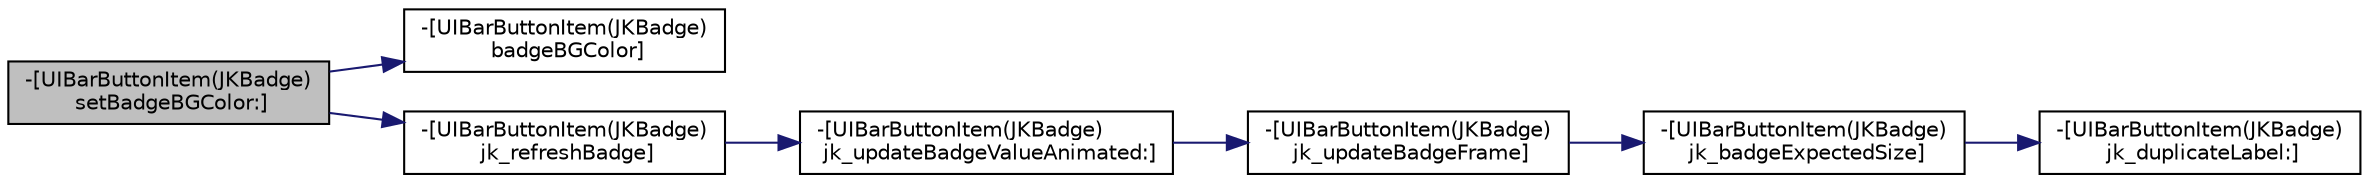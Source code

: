 digraph "-[UIBarButtonItem(JKBadge) setBadgeBGColor:]"
{
  edge [fontname="Helvetica",fontsize="10",labelfontname="Helvetica",labelfontsize="10"];
  node [fontname="Helvetica",fontsize="10",shape=record];
  rankdir="LR";
  Node90 [label="-[UIBarButtonItem(JKBadge)\l setBadgeBGColor:]",height=0.2,width=0.4,color="black", fillcolor="grey75", style="filled", fontcolor="black"];
  Node90 -> Node91 [color="midnightblue",fontsize="10",style="solid",fontname="Helvetica"];
  Node91 [label="-[UIBarButtonItem(JKBadge)\l badgeBGColor]",height=0.2,width=0.4,color="black", fillcolor="white", style="filled",URL="$category_u_i_bar_button_item_07_j_k_badge_08.html#ae88add47b43c72e9f217a365543c60aa"];
  Node90 -> Node92 [color="midnightblue",fontsize="10",style="solid",fontname="Helvetica"];
  Node92 [label="-[UIBarButtonItem(JKBadge)\l jk_refreshBadge]",height=0.2,width=0.4,color="black", fillcolor="white", style="filled",URL="$category_u_i_bar_button_item_07_j_k_badge_08.html#ad9f1fd86cc974454f125ba780434af16"];
  Node92 -> Node93 [color="midnightblue",fontsize="10",style="solid",fontname="Helvetica"];
  Node93 [label="-[UIBarButtonItem(JKBadge)\l jk_updateBadgeValueAnimated:]",height=0.2,width=0.4,color="black", fillcolor="white", style="filled",URL="$category_u_i_bar_button_item_07_j_k_badge_08.html#ae92093575012970e6e9614769d2266fc"];
  Node93 -> Node94 [color="midnightblue",fontsize="10",style="solid",fontname="Helvetica"];
  Node94 [label="-[UIBarButtonItem(JKBadge)\l jk_updateBadgeFrame]",height=0.2,width=0.4,color="black", fillcolor="white", style="filled",URL="$category_u_i_bar_button_item_07_j_k_badge_08.html#aeb59608cf6422e9634056508562dc245"];
  Node94 -> Node95 [color="midnightblue",fontsize="10",style="solid",fontname="Helvetica"];
  Node95 [label="-[UIBarButtonItem(JKBadge)\l jk_badgeExpectedSize]",height=0.2,width=0.4,color="black", fillcolor="white", style="filled",URL="$category_u_i_bar_button_item_07_j_k_badge_08.html#a57f7453f0fd6c5b21e49651430c8db44"];
  Node95 -> Node96 [color="midnightblue",fontsize="10",style="solid",fontname="Helvetica"];
  Node96 [label="-[UIBarButtonItem(JKBadge)\l jk_duplicateLabel:]",height=0.2,width=0.4,color="black", fillcolor="white", style="filled",URL="$category_u_i_bar_button_item_07_j_k_badge_08.html#a0513163bf3a362d851499ed10bb27cbd"];
}
